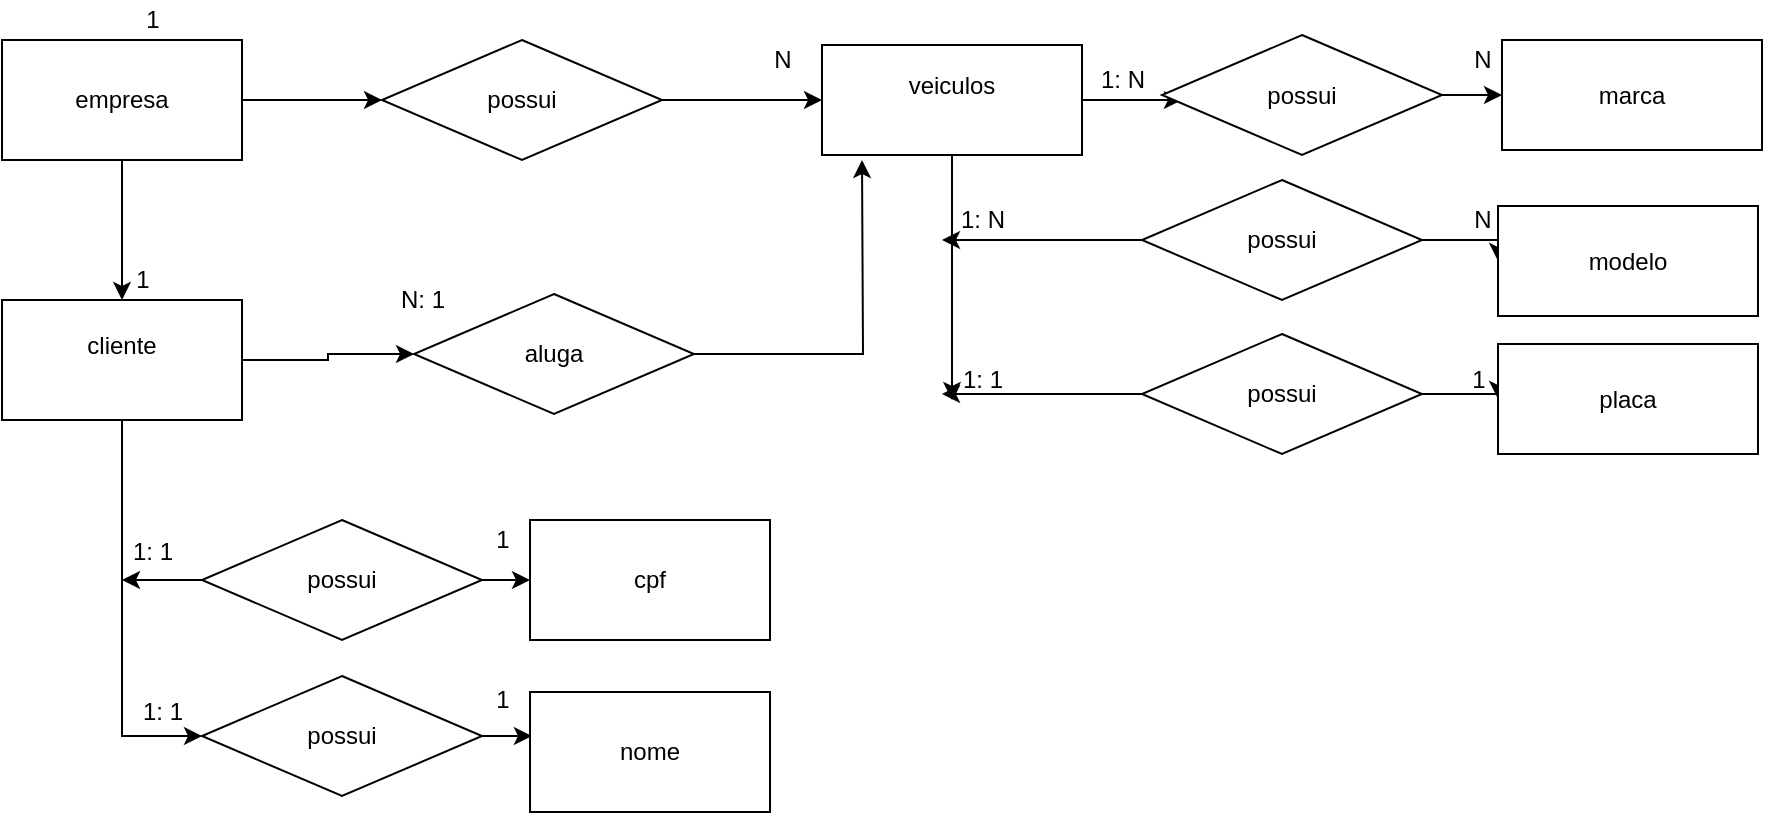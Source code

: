 <mxfile version="14.9.3" type="device"><diagram id="qPMGZz8EYqx3PT4ALwl4" name="Page-1"><mxGraphModel dx="782" dy="706" grid="1" gridSize="10" guides="1" tooltips="1" connect="1" arrows="1" fold="1" page="1" pageScale="1" pageWidth="827" pageHeight="1169" math="0" shadow="0"><root><mxCell id="0"/><mxCell id="1" parent="0"/><mxCell id="-5oGryeHOqwut-gqlc6c-4" style="edgeStyle=orthogonalEdgeStyle;rounded=0;orthogonalLoop=1;jettySize=auto;html=1;exitX=1;exitY=0.5;exitDx=0;exitDy=0;entryX=0;entryY=0.5;entryDx=0;entryDy=0;" edge="1" parent="1" source="-5oGryeHOqwut-gqlc6c-1" target="-5oGryeHOqwut-gqlc6c-2"><mxGeometry relative="1" as="geometry"/></mxCell><mxCell id="-5oGryeHOqwut-gqlc6c-8" style="edgeStyle=orthogonalEdgeStyle;rounded=0;orthogonalLoop=1;jettySize=auto;html=1;exitX=0.5;exitY=1;exitDx=0;exitDy=0;entryX=0.5;entryY=0;entryDx=0;entryDy=0;" edge="1" parent="1" source="-5oGryeHOqwut-gqlc6c-1" target="-5oGryeHOqwut-gqlc6c-6"><mxGeometry relative="1" as="geometry"/></mxCell><mxCell id="-5oGryeHOqwut-gqlc6c-1" value="&lt;font style=&quot;vertical-align: inherit&quot;&gt;&lt;font style=&quot;vertical-align: inherit&quot;&gt;empresa&lt;/font&gt;&lt;/font&gt;" style="rounded=0;whiteSpace=wrap;html=1;" vertex="1" parent="1"><mxGeometry x="90" y="190" width="120" height="60" as="geometry"/></mxCell><mxCell id="-5oGryeHOqwut-gqlc6c-18" value="" style="edgeStyle=orthogonalEdgeStyle;rounded=0;orthogonalLoop=1;jettySize=auto;html=1;" edge="1" parent="1" source="-5oGryeHOqwut-gqlc6c-2" target="-5oGryeHOqwut-gqlc6c-3"><mxGeometry relative="1" as="geometry"/></mxCell><mxCell id="-5oGryeHOqwut-gqlc6c-2" value="&lt;font style=&quot;vertical-align: inherit&quot;&gt;&lt;font style=&quot;vertical-align: inherit&quot;&gt;possui&lt;/font&gt;&lt;/font&gt;" style="rhombus;whiteSpace=wrap;html=1;" vertex="1" parent="1"><mxGeometry x="280" y="190" width="140" height="60" as="geometry"/></mxCell><mxCell id="-5oGryeHOqwut-gqlc6c-24" style="edgeStyle=orthogonalEdgeStyle;rounded=0;orthogonalLoop=1;jettySize=auto;html=1;" edge="1" parent="1" source="-5oGryeHOqwut-gqlc6c-3"><mxGeometry relative="1" as="geometry"><mxPoint x="565" y="370" as="targetPoint"/></mxGeometry></mxCell><mxCell id="-5oGryeHOqwut-gqlc6c-27" style="edgeStyle=orthogonalEdgeStyle;rounded=0;orthogonalLoop=1;jettySize=auto;html=1;exitX=1;exitY=0.5;exitDx=0;exitDy=0;entryX=0.071;entryY=0.542;entryDx=0;entryDy=0;entryPerimeter=0;" edge="1" parent="1" source="-5oGryeHOqwut-gqlc6c-3" target="-5oGryeHOqwut-gqlc6c-22"><mxGeometry relative="1" as="geometry"/></mxCell><mxCell id="-5oGryeHOqwut-gqlc6c-3" value="&lt;font style=&quot;vertical-align: inherit&quot;&gt;&lt;font style=&quot;vertical-align: inherit&quot;&gt;veiculos&lt;br&gt;&lt;br&gt;&lt;/font&gt;&lt;/font&gt;" style="rounded=0;whiteSpace=wrap;html=1;" vertex="1" parent="1"><mxGeometry x="500" y="192.5" width="130" height="55" as="geometry"/></mxCell><mxCell id="-5oGryeHOqwut-gqlc6c-14" style="edgeStyle=orthogonalEdgeStyle;rounded=0;orthogonalLoop=1;jettySize=auto;html=1;entryX=0;entryY=0.5;entryDx=0;entryDy=0;" edge="1" parent="1" source="-5oGryeHOqwut-gqlc6c-6" target="-5oGryeHOqwut-gqlc6c-11"><mxGeometry relative="1" as="geometry"><mxPoint x="150" y="550" as="targetPoint"/><Array as="points"><mxPoint x="150" y="538"/></Array></mxGeometry></mxCell><mxCell id="-5oGryeHOqwut-gqlc6c-43" style="edgeStyle=orthogonalEdgeStyle;rounded=0;orthogonalLoop=1;jettySize=auto;html=1;entryX=0;entryY=0.5;entryDx=0;entryDy=0;" edge="1" parent="1" source="-5oGryeHOqwut-gqlc6c-6" target="-5oGryeHOqwut-gqlc6c-42"><mxGeometry relative="1" as="geometry"/></mxCell><mxCell id="-5oGryeHOqwut-gqlc6c-6" value="&lt;font style=&quot;vertical-align: inherit&quot;&gt;&lt;font style=&quot;vertical-align: inherit&quot;&gt;cliente&lt;br&gt;&lt;br&gt;&lt;/font&gt;&lt;/font&gt;" style="rounded=0;whiteSpace=wrap;html=1;" vertex="1" parent="1"><mxGeometry x="90" y="320" width="120" height="60" as="geometry"/></mxCell><mxCell id="-5oGryeHOqwut-gqlc6c-15" style="edgeStyle=orthogonalEdgeStyle;rounded=0;orthogonalLoop=1;jettySize=auto;html=1;" edge="1" parent="1" source="-5oGryeHOqwut-gqlc6c-7"><mxGeometry relative="1" as="geometry"><mxPoint x="150" y="460" as="targetPoint"/></mxGeometry></mxCell><mxCell id="-5oGryeHOqwut-gqlc6c-16" style="edgeStyle=orthogonalEdgeStyle;rounded=0;orthogonalLoop=1;jettySize=auto;html=1;exitX=1;exitY=0.5;exitDx=0;exitDy=0;entryX=0;entryY=0.5;entryDx=0;entryDy=0;" edge="1" parent="1" source="-5oGryeHOqwut-gqlc6c-7" target="-5oGryeHOqwut-gqlc6c-12"><mxGeometry relative="1" as="geometry"/></mxCell><mxCell id="-5oGryeHOqwut-gqlc6c-7" value="&lt;font style=&quot;vertical-align: inherit&quot;&gt;&lt;font style=&quot;vertical-align: inherit&quot;&gt;possui&lt;/font&gt;&lt;/font&gt;" style="rhombus;whiteSpace=wrap;html=1;" vertex="1" parent="1"><mxGeometry x="190" y="430" width="140" height="60" as="geometry"/></mxCell><mxCell id="-5oGryeHOqwut-gqlc6c-9" value="&lt;font style=&quot;vertical-align: inherit&quot;&gt;&lt;font style=&quot;vertical-align: inherit&quot;&gt;1&lt;/font&gt;&lt;/font&gt;" style="text;html=1;align=center;verticalAlign=middle;resizable=0;points=[];autosize=1;strokeColor=none;" vertex="1" parent="1"><mxGeometry x="150" y="300" width="20" height="20" as="geometry"/></mxCell><mxCell id="-5oGryeHOqwut-gqlc6c-10" value="&lt;font style=&quot;vertical-align: inherit&quot;&gt;&lt;font style=&quot;vertical-align: inherit&quot;&gt;1&lt;/font&gt;&lt;/font&gt;" style="text;html=1;align=center;verticalAlign=middle;resizable=0;points=[];autosize=1;strokeColor=none;" vertex="1" parent="1"><mxGeometry x="155" y="170" width="20" height="20" as="geometry"/></mxCell><mxCell id="-5oGryeHOqwut-gqlc6c-28" style="edgeStyle=orthogonalEdgeStyle;rounded=0;orthogonalLoop=1;jettySize=auto;html=1;entryX=0.008;entryY=0.367;entryDx=0;entryDy=0;entryPerimeter=0;" edge="1" parent="1" source="-5oGryeHOqwut-gqlc6c-11" target="-5oGryeHOqwut-gqlc6c-13"><mxGeometry relative="1" as="geometry"/></mxCell><mxCell id="-5oGryeHOqwut-gqlc6c-11" value="&lt;font style=&quot;vertical-align: inherit&quot;&gt;&lt;font style=&quot;vertical-align: inherit&quot;&gt;possui&lt;/font&gt;&lt;/font&gt;" style="rhombus;whiteSpace=wrap;html=1;" vertex="1" parent="1"><mxGeometry x="190" y="508" width="140" height="60" as="geometry"/></mxCell><mxCell id="-5oGryeHOqwut-gqlc6c-12" value="&lt;font style=&quot;vertical-align: inherit&quot;&gt;&lt;font style=&quot;vertical-align: inherit&quot;&gt;&lt;font style=&quot;vertical-align: inherit&quot;&gt;&lt;font style=&quot;vertical-align: inherit&quot;&gt;cpf&lt;/font&gt;&lt;/font&gt;&lt;br&gt;&lt;/font&gt;&lt;/font&gt;" style="rounded=0;whiteSpace=wrap;html=1;" vertex="1" parent="1"><mxGeometry x="354" y="430" width="120" height="60" as="geometry"/></mxCell><mxCell id="-5oGryeHOqwut-gqlc6c-13" value="&lt;font style=&quot;vertical-align: inherit&quot;&gt;&lt;font style=&quot;vertical-align: inherit&quot;&gt;&lt;font style=&quot;vertical-align: inherit&quot;&gt;&lt;font style=&quot;vertical-align: inherit&quot;&gt;nome&lt;/font&gt;&lt;/font&gt;&lt;br&gt;&lt;/font&gt;&lt;/font&gt;" style="rounded=0;whiteSpace=wrap;html=1;" vertex="1" parent="1"><mxGeometry x="354" y="516" width="120" height="60" as="geometry"/></mxCell><mxCell id="-5oGryeHOqwut-gqlc6c-26" style="edgeStyle=orthogonalEdgeStyle;rounded=0;orthogonalLoop=1;jettySize=auto;html=1;" edge="1" parent="1" source="-5oGryeHOqwut-gqlc6c-20"><mxGeometry relative="1" as="geometry"><mxPoint x="560" y="290" as="targetPoint"/></mxGeometry></mxCell><mxCell id="-5oGryeHOqwut-gqlc6c-33" style="edgeStyle=orthogonalEdgeStyle;rounded=0;orthogonalLoop=1;jettySize=auto;html=1;exitX=1;exitY=0.5;exitDx=0;exitDy=0;entryX=0;entryY=0.5;entryDx=0;entryDy=0;" edge="1" parent="1" source="-5oGryeHOqwut-gqlc6c-20" target="-5oGryeHOqwut-gqlc6c-30"><mxGeometry relative="1" as="geometry"/></mxCell><mxCell id="-5oGryeHOqwut-gqlc6c-20" value="&lt;font style=&quot;vertical-align: inherit&quot;&gt;&lt;font style=&quot;vertical-align: inherit&quot;&gt;possui&lt;/font&gt;&lt;/font&gt;" style="rhombus;whiteSpace=wrap;html=1;" vertex="1" parent="1"><mxGeometry x="660" y="260" width="140" height="60" as="geometry"/></mxCell><mxCell id="-5oGryeHOqwut-gqlc6c-25" style="edgeStyle=orthogonalEdgeStyle;rounded=0;orthogonalLoop=1;jettySize=auto;html=1;" edge="1" parent="1" source="-5oGryeHOqwut-gqlc6c-21"><mxGeometry relative="1" as="geometry"><mxPoint x="560" y="367" as="targetPoint"/></mxGeometry></mxCell><mxCell id="-5oGryeHOqwut-gqlc6c-32" style="edgeStyle=orthogonalEdgeStyle;rounded=0;orthogonalLoop=1;jettySize=auto;html=1;exitX=1;exitY=0.5;exitDx=0;exitDy=0;entryX=0;entryY=0.5;entryDx=0;entryDy=0;" edge="1" parent="1" source="-5oGryeHOqwut-gqlc6c-21" target="-5oGryeHOqwut-gqlc6c-31"><mxGeometry relative="1" as="geometry"/></mxCell><mxCell id="-5oGryeHOqwut-gqlc6c-21" value="&lt;font style=&quot;vertical-align: inherit&quot;&gt;&lt;font style=&quot;vertical-align: inherit&quot;&gt;possui&lt;/font&gt;&lt;/font&gt;" style="rhombus;whiteSpace=wrap;html=1;" vertex="1" parent="1"><mxGeometry x="660" y="337" width="140" height="60" as="geometry"/></mxCell><mxCell id="-5oGryeHOqwut-gqlc6c-34" style="edgeStyle=orthogonalEdgeStyle;rounded=0;orthogonalLoop=1;jettySize=auto;html=1;exitX=1;exitY=0.5;exitDx=0;exitDy=0;" edge="1" parent="1" source="-5oGryeHOqwut-gqlc6c-22" target="-5oGryeHOqwut-gqlc6c-29"><mxGeometry relative="1" as="geometry"/></mxCell><mxCell id="-5oGryeHOqwut-gqlc6c-22" value="&lt;font style=&quot;vertical-align: inherit&quot;&gt;&lt;font style=&quot;vertical-align: inherit&quot;&gt;possui&lt;/font&gt;&lt;/font&gt;" style="rhombus;whiteSpace=wrap;html=1;" vertex="1" parent="1"><mxGeometry x="670" y="187.5" width="140" height="60" as="geometry"/></mxCell><mxCell id="-5oGryeHOqwut-gqlc6c-29" value="&lt;font style=&quot;vertical-align: inherit&quot;&gt;&lt;font style=&quot;vertical-align: inherit&quot;&gt;&lt;font style=&quot;vertical-align: inherit&quot;&gt;&lt;font style=&quot;vertical-align: inherit&quot;&gt;marca&lt;/font&gt;&lt;/font&gt;&lt;br&gt;&lt;/font&gt;&lt;/font&gt;" style="rounded=0;whiteSpace=wrap;html=1;" vertex="1" parent="1"><mxGeometry x="840" y="190" width="130" height="55" as="geometry"/></mxCell><mxCell id="-5oGryeHOqwut-gqlc6c-30" value="&lt;font style=&quot;vertical-align: inherit&quot;&gt;&lt;font style=&quot;vertical-align: inherit&quot;&gt;&lt;font style=&quot;vertical-align: inherit&quot;&gt;&lt;font style=&quot;vertical-align: inherit&quot;&gt;modelo&lt;/font&gt;&lt;/font&gt;&lt;br&gt;&lt;/font&gt;&lt;/font&gt;" style="rounded=0;whiteSpace=wrap;html=1;" vertex="1" parent="1"><mxGeometry x="838" y="273" width="130" height="55" as="geometry"/></mxCell><mxCell id="-5oGryeHOqwut-gqlc6c-31" value="&lt;font style=&quot;vertical-align: inherit&quot;&gt;&lt;font style=&quot;vertical-align: inherit&quot;&gt;&lt;font style=&quot;vertical-align: inherit&quot;&gt;&lt;font style=&quot;vertical-align: inherit&quot;&gt;placa&lt;/font&gt;&lt;/font&gt;&lt;br&gt;&lt;/font&gt;&lt;/font&gt;" style="rounded=0;whiteSpace=wrap;html=1;" vertex="1" parent="1"><mxGeometry x="838" y="342" width="130" height="55" as="geometry"/></mxCell><mxCell id="-5oGryeHOqwut-gqlc6c-35" value="&lt;font style=&quot;vertical-align: inherit&quot;&gt;&lt;font style=&quot;vertical-align: inherit&quot;&gt;1: N&lt;/font&gt;&lt;/font&gt;" style="text;html=1;align=center;verticalAlign=middle;resizable=0;points=[];autosize=1;strokeColor=none;" vertex="1" parent="1"><mxGeometry x="560" y="270" width="40" height="20" as="geometry"/></mxCell><mxCell id="-5oGryeHOqwut-gqlc6c-36" value="&lt;font style=&quot;vertical-align: inherit&quot;&gt;&lt;font style=&quot;vertical-align: inherit&quot;&gt;1: N&lt;/font&gt;&lt;/font&gt;" style="text;html=1;align=center;verticalAlign=middle;resizable=0;points=[];autosize=1;strokeColor=none;" vertex="1" parent="1"><mxGeometry x="630" y="200" width="40" height="20" as="geometry"/></mxCell><mxCell id="-5oGryeHOqwut-gqlc6c-37" value="&lt;font style=&quot;vertical-align: inherit&quot;&gt;&lt;font style=&quot;vertical-align: inherit&quot;&gt;1: 1&lt;/font&gt;&lt;/font&gt;" style="text;html=1;align=center;verticalAlign=middle;resizable=0;points=[];autosize=1;strokeColor=none;" vertex="1" parent="1"><mxGeometry x="560" y="350" width="40" height="20" as="geometry"/></mxCell><mxCell id="-5oGryeHOqwut-gqlc6c-38" value="&lt;font style=&quot;vertical-align: inherit&quot;&gt;&lt;font style=&quot;vertical-align: inherit&quot;&gt;1: 1&lt;/font&gt;&lt;/font&gt;" style="text;html=1;align=center;verticalAlign=middle;resizable=0;points=[];autosize=1;strokeColor=none;" vertex="1" parent="1"><mxGeometry x="145" y="436" width="40" height="20" as="geometry"/></mxCell><mxCell id="-5oGryeHOqwut-gqlc6c-39" value="&lt;font style=&quot;vertical-align: inherit&quot;&gt;&lt;font style=&quot;vertical-align: inherit&quot;&gt;1: 1&lt;/font&gt;&lt;/font&gt;" style="text;html=1;align=center;verticalAlign=middle;resizable=0;points=[];autosize=1;strokeColor=none;" vertex="1" parent="1"><mxGeometry x="150" y="516" width="40" height="20" as="geometry"/></mxCell><mxCell id="-5oGryeHOqwut-gqlc6c-40" value="&lt;font style=&quot;vertical-align: inherit&quot;&gt;&lt;font style=&quot;vertical-align: inherit&quot;&gt;&lt;font style=&quot;vertical-align: inherit&quot;&gt;&lt;font style=&quot;vertical-align: inherit&quot;&gt;N&lt;/font&gt;&lt;/font&gt;&lt;/font&gt;&lt;/font&gt;" style="text;html=1;align=center;verticalAlign=middle;resizable=0;points=[];autosize=1;strokeColor=none;" vertex="1" parent="1"><mxGeometry x="470" y="190" width="20" height="20" as="geometry"/></mxCell><mxCell id="-5oGryeHOqwut-gqlc6c-44" style="edgeStyle=orthogonalEdgeStyle;rounded=0;orthogonalLoop=1;jettySize=auto;html=1;" edge="1" parent="1" source="-5oGryeHOqwut-gqlc6c-42"><mxGeometry relative="1" as="geometry"><mxPoint x="520" y="250" as="targetPoint"/></mxGeometry></mxCell><mxCell id="-5oGryeHOqwut-gqlc6c-42" value="&lt;font style=&quot;vertical-align: inherit&quot;&gt;&lt;font style=&quot;vertical-align: inherit&quot;&gt;&lt;font style=&quot;vertical-align: inherit&quot;&gt;&lt;font style=&quot;vertical-align: inherit&quot;&gt;aluga&lt;/font&gt;&lt;/font&gt;&lt;/font&gt;&lt;/font&gt;" style="rhombus;whiteSpace=wrap;html=1;" vertex="1" parent="1"><mxGeometry x="296" y="317" width="140" height="60" as="geometry"/></mxCell><mxCell id="-5oGryeHOqwut-gqlc6c-45" value="&lt;font style=&quot;vertical-align: inherit&quot;&gt;&lt;font style=&quot;vertical-align: inherit&quot;&gt;N: 1&lt;/font&gt;&lt;/font&gt;" style="text;html=1;align=center;verticalAlign=middle;resizable=0;points=[];autosize=1;strokeColor=none;" vertex="1" parent="1"><mxGeometry x="280" y="310" width="40" height="20" as="geometry"/></mxCell><mxCell id="-5oGryeHOqwut-gqlc6c-46" value="&lt;font style=&quot;vertical-align: inherit&quot;&gt;&lt;font style=&quot;vertical-align: inherit&quot;&gt;1&lt;/font&gt;&lt;/font&gt;" style="text;html=1;align=center;verticalAlign=middle;resizable=0;points=[];autosize=1;strokeColor=none;" vertex="1" parent="1"><mxGeometry x="330" y="510" width="20" height="20" as="geometry"/></mxCell><mxCell id="-5oGryeHOqwut-gqlc6c-47" value="&lt;font style=&quot;vertical-align: inherit&quot;&gt;&lt;font style=&quot;vertical-align: inherit&quot;&gt;1&lt;/font&gt;&lt;/font&gt;" style="text;html=1;align=center;verticalAlign=middle;resizable=0;points=[];autosize=1;strokeColor=none;" vertex="1" parent="1"><mxGeometry x="330" y="430" width="20" height="20" as="geometry"/></mxCell><mxCell id="-5oGryeHOqwut-gqlc6c-48" value="&lt;font style=&quot;vertical-align: inherit&quot;&gt;&lt;font style=&quot;vertical-align: inherit&quot;&gt;1&lt;/font&gt;&lt;/font&gt;" style="text;html=1;align=center;verticalAlign=middle;resizable=0;points=[];autosize=1;strokeColor=none;" vertex="1" parent="1"><mxGeometry x="818" y="350" width="20" height="20" as="geometry"/></mxCell><mxCell id="-5oGryeHOqwut-gqlc6c-49" value="&lt;font style=&quot;vertical-align: inherit&quot;&gt;&lt;font style=&quot;vertical-align: inherit&quot;&gt;N&lt;/font&gt;&lt;/font&gt;" style="text;html=1;align=center;verticalAlign=middle;resizable=0;points=[];autosize=1;strokeColor=none;" vertex="1" parent="1"><mxGeometry x="820" y="270" width="20" height="20" as="geometry"/></mxCell><mxCell id="-5oGryeHOqwut-gqlc6c-50" value="&lt;font style=&quot;vertical-align: inherit&quot;&gt;&lt;font style=&quot;vertical-align: inherit&quot;&gt;N&lt;/font&gt;&lt;/font&gt;" style="text;html=1;align=center;verticalAlign=middle;resizable=0;points=[];autosize=1;strokeColor=none;" vertex="1" parent="1"><mxGeometry x="820" y="190" width="20" height="20" as="geometry"/></mxCell></root></mxGraphModel></diagram></mxfile>